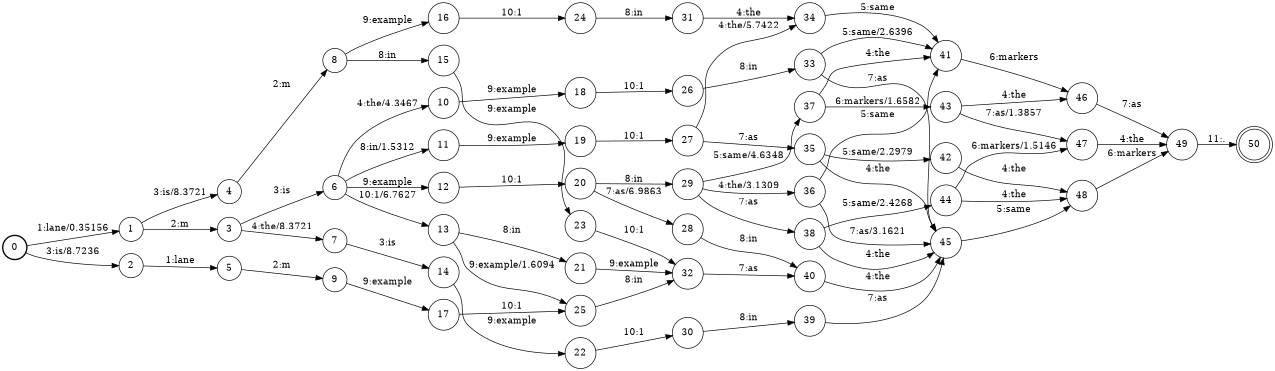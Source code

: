 digraph FST {
rankdir = LR;
size = "8.5,11";
label = "";
center = 1;
orientation = Portrait;
ranksep = "0.4";
nodesep = "0.25";
0 [label = "0", shape = circle, style = bold, fontsize = 14]
	0 -> 1 [label = "1:lane/0.35156", fontsize = 14];
	0 -> 2 [label = "3:is/8.7236", fontsize = 14];
1 [label = "1", shape = circle, style = solid, fontsize = 14]
	1 -> 3 [label = "2:m", fontsize = 14];
	1 -> 4 [label = "3:is/8.3721", fontsize = 14];
2 [label = "2", shape = circle, style = solid, fontsize = 14]
	2 -> 5 [label = "1:lane", fontsize = 14];
3 [label = "3", shape = circle, style = solid, fontsize = 14]
	3 -> 6 [label = "3:is", fontsize = 14];
	3 -> 7 [label = "4:the/8.3721", fontsize = 14];
4 [label = "4", shape = circle, style = solid, fontsize = 14]
	4 -> 8 [label = "2:m", fontsize = 14];
5 [label = "5", shape = circle, style = solid, fontsize = 14]
	5 -> 9 [label = "2:m", fontsize = 14];
6 [label = "6", shape = circle, style = solid, fontsize = 14]
	6 -> 10 [label = "4:the/4.3467", fontsize = 14];
	6 -> 11 [label = "8:in/1.5312", fontsize = 14];
	6 -> 12 [label = "9:example", fontsize = 14];
	6 -> 13 [label = "10:1/6.7627", fontsize = 14];
7 [label = "7", shape = circle, style = solid, fontsize = 14]
	7 -> 14 [label = "3:is", fontsize = 14];
8 [label = "8", shape = circle, style = solid, fontsize = 14]
	8 -> 15 [label = "8:in", fontsize = 14];
	8 -> 16 [label = "9:example", fontsize = 14];
9 [label = "9", shape = circle, style = solid, fontsize = 14]
	9 -> 17 [label = "9:example", fontsize = 14];
10 [label = "10", shape = circle, style = solid, fontsize = 14]
	10 -> 18 [label = "9:example", fontsize = 14];
11 [label = "11", shape = circle, style = solid, fontsize = 14]
	11 -> 19 [label = "9:example", fontsize = 14];
12 [label = "12", shape = circle, style = solid, fontsize = 14]
	12 -> 20 [label = "10:1", fontsize = 14];
13 [label = "13", shape = circle, style = solid, fontsize = 14]
	13 -> 21 [label = "8:in", fontsize = 14];
	13 -> 25 [label = "9:example/1.6094", fontsize = 14];
14 [label = "14", shape = circle, style = solid, fontsize = 14]
	14 -> 22 [label = "9:example", fontsize = 14];
15 [label = "15", shape = circle, style = solid, fontsize = 14]
	15 -> 23 [label = "9:example", fontsize = 14];
16 [label = "16", shape = circle, style = solid, fontsize = 14]
	16 -> 24 [label = "10:1", fontsize = 14];
17 [label = "17", shape = circle, style = solid, fontsize = 14]
	17 -> 25 [label = "10:1", fontsize = 14];
18 [label = "18", shape = circle, style = solid, fontsize = 14]
	18 -> 26 [label = "10:1", fontsize = 14];
19 [label = "19", shape = circle, style = solid, fontsize = 14]
	19 -> 27 [label = "10:1", fontsize = 14];
20 [label = "20", shape = circle, style = solid, fontsize = 14]
	20 -> 28 [label = "7:as/6.9863", fontsize = 14];
	20 -> 29 [label = "8:in", fontsize = 14];
21 [label = "21", shape = circle, style = solid, fontsize = 14]
	21 -> 32 [label = "9:example", fontsize = 14];
22 [label = "22", shape = circle, style = solid, fontsize = 14]
	22 -> 30 [label = "10:1", fontsize = 14];
23 [label = "23", shape = circle, style = solid, fontsize = 14]
	23 -> 32 [label = "10:1", fontsize = 14];
24 [label = "24", shape = circle, style = solid, fontsize = 14]
	24 -> 31 [label = "8:in", fontsize = 14];
25 [label = "25", shape = circle, style = solid, fontsize = 14]
	25 -> 32 [label = "8:in", fontsize = 14];
26 [label = "26", shape = circle, style = solid, fontsize = 14]
	26 -> 33 [label = "8:in", fontsize = 14];
27 [label = "27", shape = circle, style = solid, fontsize = 14]
	27 -> 34 [label = "4:the/5.7422", fontsize = 14];
	27 -> 35 [label = "7:as", fontsize = 14];
28 [label = "28", shape = circle, style = solid, fontsize = 14]
	28 -> 40 [label = "8:in", fontsize = 14];
29 [label = "29", shape = circle, style = solid, fontsize = 14]
	29 -> 36 [label = "4:the/3.1309", fontsize = 14];
	29 -> 37 [label = "5:same/4.6348", fontsize = 14];
	29 -> 38 [label = "7:as", fontsize = 14];
30 [label = "30", shape = circle, style = solid, fontsize = 14]
	30 -> 39 [label = "8:in", fontsize = 14];
31 [label = "31", shape = circle, style = solid, fontsize = 14]
	31 -> 34 [label = "4:the", fontsize = 14];
32 [label = "32", shape = circle, style = solid, fontsize = 14]
	32 -> 40 [label = "7:as", fontsize = 14];
33 [label = "33", shape = circle, style = solid, fontsize = 14]
	33 -> 41 [label = "5:same/2.6396", fontsize = 14];
	33 -> 45 [label = "7:as", fontsize = 14];
34 [label = "34", shape = circle, style = solid, fontsize = 14]
	34 -> 41 [label = "5:same", fontsize = 14];
35 [label = "35", shape = circle, style = solid, fontsize = 14]
	35 -> 45 [label = "4:the", fontsize = 14];
	35 -> 42 [label = "5:same/2.2979", fontsize = 14];
36 [label = "36", shape = circle, style = solid, fontsize = 14]
	36 -> 41 [label = "5:same", fontsize = 14];
	36 -> 45 [label = "7:as/3.1621", fontsize = 14];
37 [label = "37", shape = circle, style = solid, fontsize = 14]
	37 -> 41 [label = "4:the", fontsize = 14];
	37 -> 43 [label = "6:markers/1.6582", fontsize = 14];
38 [label = "38", shape = circle, style = solid, fontsize = 14]
	38 -> 45 [label = "4:the", fontsize = 14];
	38 -> 44 [label = "5:same/2.4268", fontsize = 14];
39 [label = "39", shape = circle, style = solid, fontsize = 14]
	39 -> 45 [label = "7:as", fontsize = 14];
40 [label = "40", shape = circle, style = solid, fontsize = 14]
	40 -> 45 [label = "4:the", fontsize = 14];
41 [label = "41", shape = circle, style = solid, fontsize = 14]
	41 -> 46 [label = "6:markers", fontsize = 14];
42 [label = "42", shape = circle, style = solid, fontsize = 14]
	42 -> 48 [label = "4:the", fontsize = 14];
43 [label = "43", shape = circle, style = solid, fontsize = 14]
	43 -> 46 [label = "4:the", fontsize = 14];
	43 -> 47 [label = "7:as/1.3857", fontsize = 14];
44 [label = "44", shape = circle, style = solid, fontsize = 14]
	44 -> 48 [label = "4:the", fontsize = 14];
	44 -> 47 [label = "6:markers/1.5146", fontsize = 14];
45 [label = "45", shape = circle, style = solid, fontsize = 14]
	45 -> 48 [label = "5:same", fontsize = 14];
46 [label = "46", shape = circle, style = solid, fontsize = 14]
	46 -> 49 [label = "7:as", fontsize = 14];
47 [label = "47", shape = circle, style = solid, fontsize = 14]
	47 -> 49 [label = "4:the", fontsize = 14];
48 [label = "48", shape = circle, style = solid, fontsize = 14]
	48 -> 49 [label = "6:markers", fontsize = 14];
49 [label = "49", shape = circle, style = solid, fontsize = 14]
	49 -> 50 [label = "11:.", fontsize = 14];
50 [label = "50", shape = doublecircle, style = solid, fontsize = 14]
}
